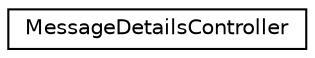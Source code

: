digraph G
{
  edge [fontname="Helvetica",fontsize="10",labelfontname="Helvetica",labelfontsize="10"];
  node [fontname="Helvetica",fontsize="10",shape=record];
  rankdir="LR";
  Node1 [label="MessageDetailsController",height=0.2,width=0.4,color="black", fillcolor="white", style="filled",URL="$interface_message_details_controller.html"];
}

